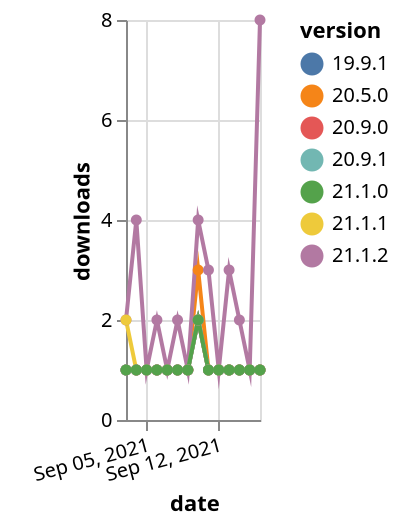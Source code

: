{"$schema": "https://vega.github.io/schema/vega-lite/v5.json", "description": "A simple bar chart with embedded data.", "data": {"values": [{"date": "2021-09-03", "total": 271, "delta": 1, "version": "20.5.0"}, {"date": "2021-09-04", "total": 272, "delta": 1, "version": "20.5.0"}, {"date": "2021-09-05", "total": 273, "delta": 1, "version": "20.5.0"}, {"date": "2021-09-06", "total": 274, "delta": 1, "version": "20.5.0"}, {"date": "2021-09-07", "total": 275, "delta": 1, "version": "20.5.0"}, {"date": "2021-09-08", "total": 276, "delta": 1, "version": "20.5.0"}, {"date": "2021-09-09", "total": 277, "delta": 1, "version": "20.5.0"}, {"date": "2021-09-10", "total": 280, "delta": 3, "version": "20.5.0"}, {"date": "2021-09-11", "total": 281, "delta": 1, "version": "20.5.0"}, {"date": "2021-09-12", "total": 282, "delta": 1, "version": "20.5.0"}, {"date": "2021-09-13", "total": 283, "delta": 1, "version": "20.5.0"}, {"date": "2021-09-14", "total": 284, "delta": 1, "version": "20.5.0"}, {"date": "2021-09-15", "total": 285, "delta": 1, "version": "20.5.0"}, {"date": "2021-09-16", "total": 286, "delta": 1, "version": "20.5.0"}, {"date": "2021-09-03", "total": 139, "delta": 2, "version": "21.1.2"}, {"date": "2021-09-04", "total": 143, "delta": 4, "version": "21.1.2"}, {"date": "2021-09-05", "total": 144, "delta": 1, "version": "21.1.2"}, {"date": "2021-09-06", "total": 146, "delta": 2, "version": "21.1.2"}, {"date": "2021-09-07", "total": 147, "delta": 1, "version": "21.1.2"}, {"date": "2021-09-08", "total": 149, "delta": 2, "version": "21.1.2"}, {"date": "2021-09-09", "total": 150, "delta": 1, "version": "21.1.2"}, {"date": "2021-09-10", "total": 154, "delta": 4, "version": "21.1.2"}, {"date": "2021-09-11", "total": 157, "delta": 3, "version": "21.1.2"}, {"date": "2021-09-12", "total": 158, "delta": 1, "version": "21.1.2"}, {"date": "2021-09-13", "total": 161, "delta": 3, "version": "21.1.2"}, {"date": "2021-09-14", "total": 163, "delta": 2, "version": "21.1.2"}, {"date": "2021-09-15", "total": 164, "delta": 1, "version": "21.1.2"}, {"date": "2021-09-16", "total": 172, "delta": 8, "version": "21.1.2"}, {"date": "2021-09-03", "total": 1415, "delta": 1, "version": "19.9.1"}, {"date": "2021-09-04", "total": 1416, "delta": 1, "version": "19.9.1"}, {"date": "2021-09-05", "total": 1417, "delta": 1, "version": "19.9.1"}, {"date": "2021-09-06", "total": 1418, "delta": 1, "version": "19.9.1"}, {"date": "2021-09-07", "total": 1419, "delta": 1, "version": "19.9.1"}, {"date": "2021-09-08", "total": 1420, "delta": 1, "version": "19.9.1"}, {"date": "2021-09-09", "total": 1421, "delta": 1, "version": "19.9.1"}, {"date": "2021-09-10", "total": 1423, "delta": 2, "version": "19.9.1"}, {"date": "2021-09-11", "total": 1424, "delta": 1, "version": "19.9.1"}, {"date": "2021-09-12", "total": 1425, "delta": 1, "version": "19.9.1"}, {"date": "2021-09-13", "total": 1426, "delta": 1, "version": "19.9.1"}, {"date": "2021-09-14", "total": 1427, "delta": 1, "version": "19.9.1"}, {"date": "2021-09-15", "total": 1428, "delta": 1, "version": "19.9.1"}, {"date": "2021-09-16", "total": 1429, "delta": 1, "version": "19.9.1"}, {"date": "2021-09-03", "total": 171, "delta": 2, "version": "21.1.1"}, {"date": "2021-09-04", "total": 172, "delta": 1, "version": "21.1.1"}, {"date": "2021-09-05", "total": 173, "delta": 1, "version": "21.1.1"}, {"date": "2021-09-06", "total": 174, "delta": 1, "version": "21.1.1"}, {"date": "2021-09-07", "total": 175, "delta": 1, "version": "21.1.1"}, {"date": "2021-09-08", "total": 176, "delta": 1, "version": "21.1.1"}, {"date": "2021-09-09", "total": 177, "delta": 1, "version": "21.1.1"}, {"date": "2021-09-10", "total": 179, "delta": 2, "version": "21.1.1"}, {"date": "2021-09-11", "total": 180, "delta": 1, "version": "21.1.1"}, {"date": "2021-09-12", "total": 181, "delta": 1, "version": "21.1.1"}, {"date": "2021-09-13", "total": 182, "delta": 1, "version": "21.1.1"}, {"date": "2021-09-14", "total": 183, "delta": 1, "version": "21.1.1"}, {"date": "2021-09-15", "total": 184, "delta": 1, "version": "21.1.1"}, {"date": "2021-09-16", "total": 185, "delta": 1, "version": "21.1.1"}, {"date": "2021-09-03", "total": 164, "delta": 1, "version": "20.9.0"}, {"date": "2021-09-04", "total": 165, "delta": 1, "version": "20.9.0"}, {"date": "2021-09-05", "total": 166, "delta": 1, "version": "20.9.0"}, {"date": "2021-09-06", "total": 167, "delta": 1, "version": "20.9.0"}, {"date": "2021-09-07", "total": 168, "delta": 1, "version": "20.9.0"}, {"date": "2021-09-08", "total": 169, "delta": 1, "version": "20.9.0"}, {"date": "2021-09-09", "total": 170, "delta": 1, "version": "20.9.0"}, {"date": "2021-09-10", "total": 172, "delta": 2, "version": "20.9.0"}, {"date": "2021-09-11", "total": 173, "delta": 1, "version": "20.9.0"}, {"date": "2021-09-12", "total": 174, "delta": 1, "version": "20.9.0"}, {"date": "2021-09-13", "total": 175, "delta": 1, "version": "20.9.0"}, {"date": "2021-09-14", "total": 176, "delta": 1, "version": "20.9.0"}, {"date": "2021-09-15", "total": 177, "delta": 1, "version": "20.9.0"}, {"date": "2021-09-16", "total": 178, "delta": 1, "version": "20.9.0"}, {"date": "2021-09-03", "total": 1809, "delta": 1, "version": "20.9.1"}, {"date": "2021-09-04", "total": 1810, "delta": 1, "version": "20.9.1"}, {"date": "2021-09-05", "total": 1811, "delta": 1, "version": "20.9.1"}, {"date": "2021-09-06", "total": 1812, "delta": 1, "version": "20.9.1"}, {"date": "2021-09-07", "total": 1813, "delta": 1, "version": "20.9.1"}, {"date": "2021-09-08", "total": 1814, "delta": 1, "version": "20.9.1"}, {"date": "2021-09-09", "total": 1815, "delta": 1, "version": "20.9.1"}, {"date": "2021-09-10", "total": 1817, "delta": 2, "version": "20.9.1"}, {"date": "2021-09-11", "total": 1818, "delta": 1, "version": "20.9.1"}, {"date": "2021-09-12", "total": 1819, "delta": 1, "version": "20.9.1"}, {"date": "2021-09-13", "total": 1820, "delta": 1, "version": "20.9.1"}, {"date": "2021-09-14", "total": 1821, "delta": 1, "version": "20.9.1"}, {"date": "2021-09-15", "total": 1822, "delta": 1, "version": "20.9.1"}, {"date": "2021-09-16", "total": 1823, "delta": 1, "version": "20.9.1"}, {"date": "2021-09-03", "total": 390, "delta": 1, "version": "21.1.0"}, {"date": "2021-09-04", "total": 391, "delta": 1, "version": "21.1.0"}, {"date": "2021-09-05", "total": 392, "delta": 1, "version": "21.1.0"}, {"date": "2021-09-06", "total": 393, "delta": 1, "version": "21.1.0"}, {"date": "2021-09-07", "total": 394, "delta": 1, "version": "21.1.0"}, {"date": "2021-09-08", "total": 395, "delta": 1, "version": "21.1.0"}, {"date": "2021-09-09", "total": 396, "delta": 1, "version": "21.1.0"}, {"date": "2021-09-10", "total": 398, "delta": 2, "version": "21.1.0"}, {"date": "2021-09-11", "total": 399, "delta": 1, "version": "21.1.0"}, {"date": "2021-09-12", "total": 400, "delta": 1, "version": "21.1.0"}, {"date": "2021-09-13", "total": 401, "delta": 1, "version": "21.1.0"}, {"date": "2021-09-14", "total": 402, "delta": 1, "version": "21.1.0"}, {"date": "2021-09-15", "total": 403, "delta": 1, "version": "21.1.0"}, {"date": "2021-09-16", "total": 404, "delta": 1, "version": "21.1.0"}]}, "width": "container", "mark": {"type": "line", "point": {"filled": true}}, "encoding": {"x": {"field": "date", "type": "temporal", "timeUnit": "yearmonthdate", "title": "date", "axis": {"labelAngle": -15}}, "y": {"field": "delta", "type": "quantitative", "title": "downloads"}, "color": {"field": "version", "type": "nominal"}, "tooltip": {"field": "delta"}}}